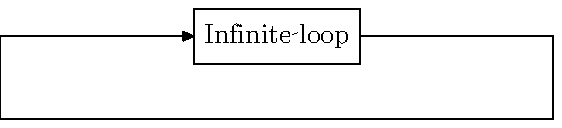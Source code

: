 % basic work flow

prologues:=3;
verbatimtex
%&latex
\documentclass{minimal}
\begin{document}
etex

% my unit measure
u = 10pt;

% all manual for the test.
% there are many macros to avoid doing it this way though. 
beginfig(2);
  label("Infinite loop",(10u,10u));
  draw (7u,11u)--(13u,11u)--(13u,9u)--(7u,9u)--(7u,11u);
  drawarrow (13u,10u)--(20u,10u)--(20u,7u)--(0u,7u)--(0u,10u)--(7u,10u);
endfig;

end;